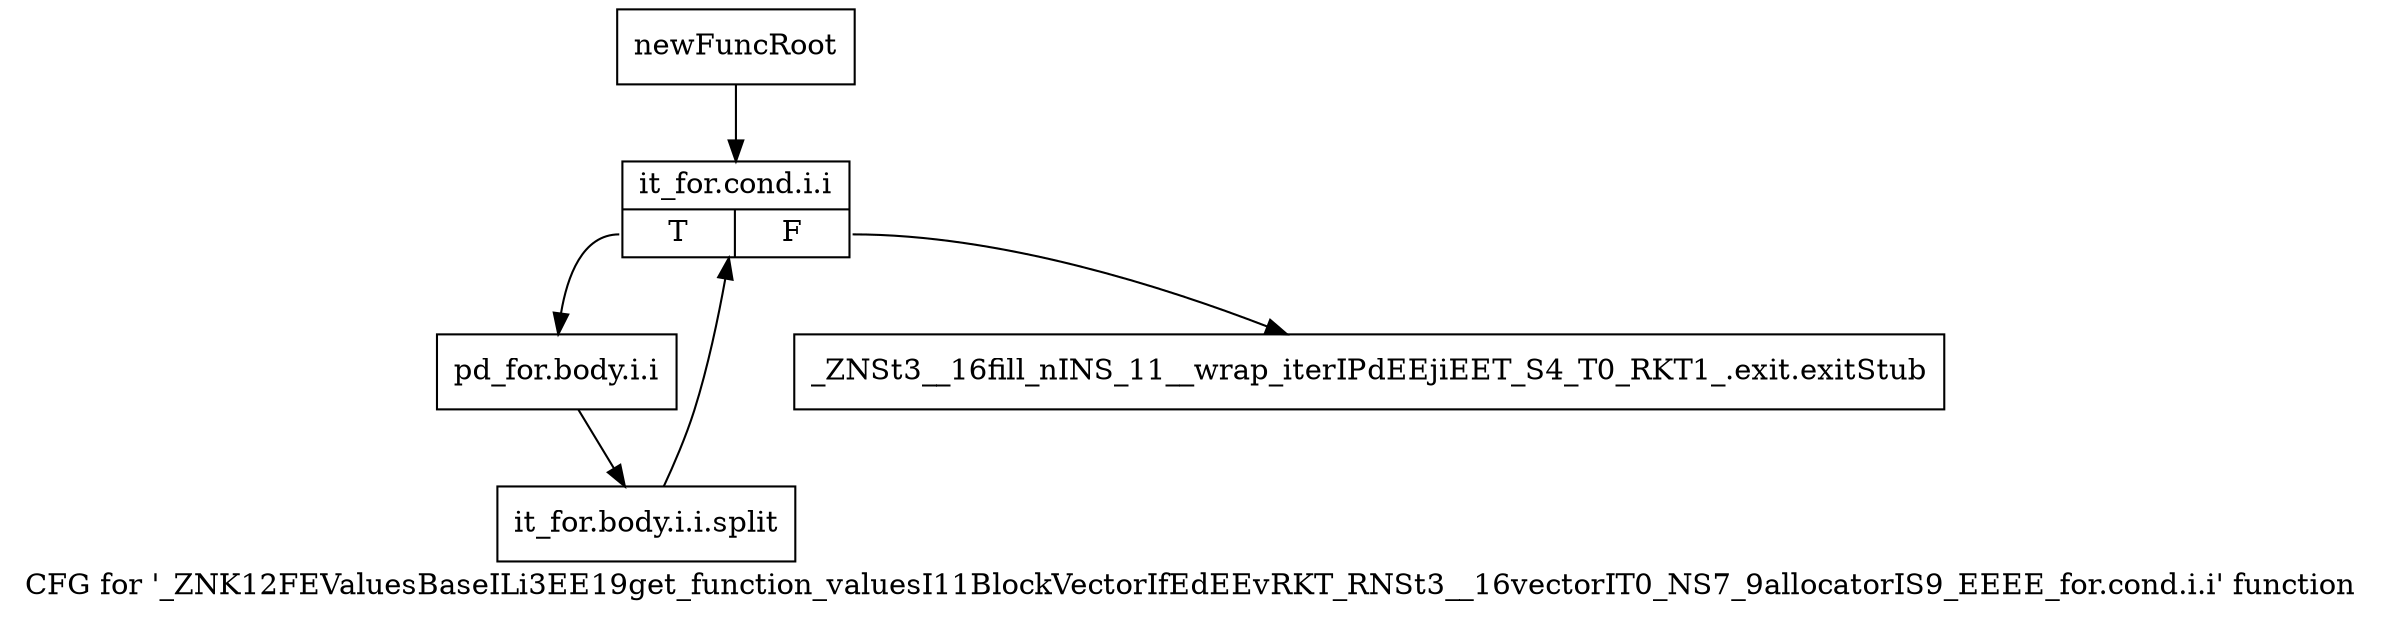 digraph "CFG for '_ZNK12FEValuesBaseILi3EE19get_function_valuesI11BlockVectorIfEdEEvRKT_RNSt3__16vectorIT0_NS7_9allocatorIS9_EEEE_for.cond.i.i' function" {
	label="CFG for '_ZNK12FEValuesBaseILi3EE19get_function_valuesI11BlockVectorIfEdEEvRKT_RNSt3__16vectorIT0_NS7_9allocatorIS9_EEEE_for.cond.i.i' function";

	Node0x924b9d0 [shape=record,label="{newFuncRoot}"];
	Node0x924b9d0 -> Node0x924ba70;
	Node0x924ba20 [shape=record,label="{_ZNSt3__16fill_nINS_11__wrap_iterIPdEEjiEET_S4_T0_RKT1_.exit.exitStub}"];
	Node0x924ba70 [shape=record,label="{it_for.cond.i.i|{<s0>T|<s1>F}}"];
	Node0x924ba70:s0 -> Node0x924bac0;
	Node0x924ba70:s1 -> Node0x924ba20;
	Node0x924bac0 [shape=record,label="{pd_for.body.i.i}"];
	Node0x924bac0 -> Node0xc6098f0;
	Node0xc6098f0 [shape=record,label="{it_for.body.i.i.split}"];
	Node0xc6098f0 -> Node0x924ba70;
}
